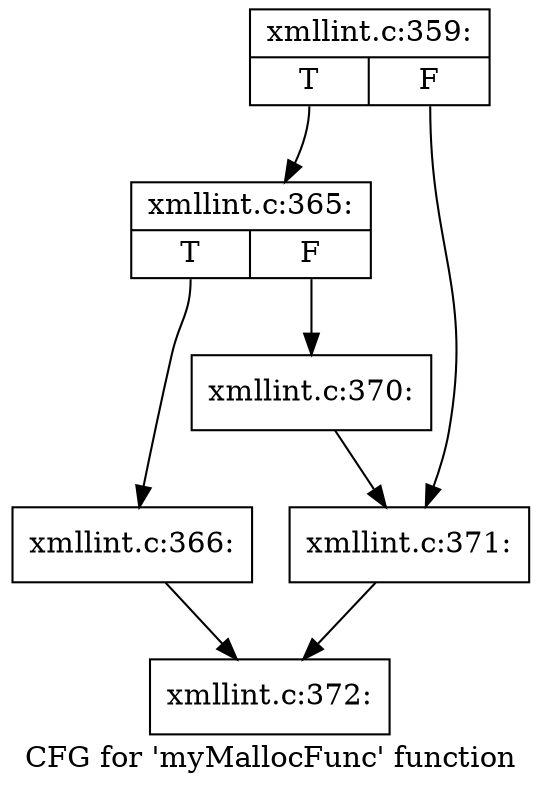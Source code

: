 digraph "CFG for 'myMallocFunc' function" {
	label="CFG for 'myMallocFunc' function";

	Node0x4a21490 [shape=record,label="{xmllint.c:359:|{<s0>T|<s1>F}}"];
	Node0x4a21490:s0 -> Node0x4a23110;
	Node0x4a21490:s1 -> Node0x4a23440;
	Node0x4a23110 [shape=record,label="{xmllint.c:365:|{<s0>T|<s1>F}}"];
	Node0x4a23110:s0 -> Node0x4a236e0;
	Node0x4a23110:s1 -> Node0x4a23730;
	Node0x4a236e0 [shape=record,label="{xmllint.c:366:}"];
	Node0x4a236e0 -> Node0x4a20a00;
	Node0x4a23730 [shape=record,label="{xmllint.c:370:}"];
	Node0x4a23730 -> Node0x4a23440;
	Node0x4a23440 [shape=record,label="{xmllint.c:371:}"];
	Node0x4a23440 -> Node0x4a20a00;
	Node0x4a20a00 [shape=record,label="{xmllint.c:372:}"];
}
